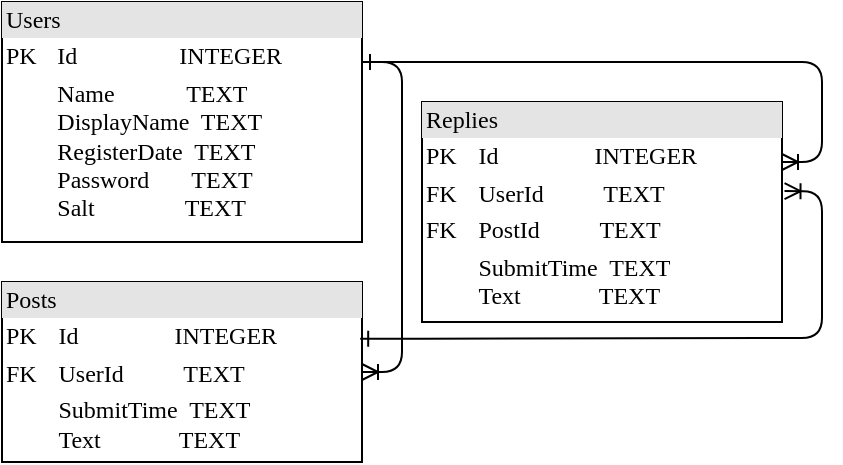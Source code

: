 <mxfile version="20.0.4" type="device"><diagram name="Page-1" id="2ca16b54-16f6-2749-3443-fa8db7711227"><mxGraphModel dx="1038" dy="491" grid="1" gridSize="10" guides="1" tooltips="1" connect="1" arrows="1" fold="1" page="1" pageScale="1" pageWidth="1100" pageHeight="850" background="none" math="0" shadow="0"><root><mxCell id="0"/><mxCell id="1" parent="0"/><mxCell id="2ed32ef02a7f4228-1" value="&lt;div style=&quot;box-sizing:border-box;width:100%;background:#e4e4e4;padding:2px;&quot;&gt;Users&lt;/div&gt;&lt;table style=&quot;width:100%;font-size:1em;&quot; cellpadding=&quot;2&quot; cellspacing=&quot;0&quot;&gt;&lt;tbody&gt;&lt;tr&gt;&lt;td&gt;PK&lt;/td&gt;&lt;td&gt;Id&amp;nbsp; &amp;nbsp; &amp;nbsp; &amp;nbsp; &amp;nbsp; &amp;nbsp; &amp;nbsp; &amp;nbsp; &amp;nbsp;INTEGER&lt;/td&gt;&lt;/tr&gt;&lt;tr&gt;&lt;td&gt;&lt;br&gt;&lt;/td&gt;&lt;td&gt;Name&amp;nbsp; &amp;nbsp; &amp;nbsp; &amp;nbsp; &amp;nbsp; &amp;nbsp; TEXT&lt;br&gt;DisplayName&amp;nbsp; TEXT&lt;br&gt;RegisterDate&amp;nbsp; TEXT&lt;br&gt;Password&amp;nbsp; &amp;nbsp; &amp;nbsp; &amp;nbsp;TEXT&lt;br&gt;Salt&amp;nbsp; &amp;nbsp; &amp;nbsp; &amp;nbsp; &amp;nbsp; &amp;nbsp; &amp;nbsp; &amp;nbsp;TEXT&lt;/td&gt;&lt;/tr&gt;&lt;tr&gt;&lt;td&gt;&lt;br&gt;&lt;/td&gt;&lt;td&gt;&lt;br&gt;&lt;/td&gt;&lt;/tr&gt;&lt;/tbody&gt;&lt;/table&gt;" style="verticalAlign=top;align=left;overflow=fill;html=1;rounded=0;shadow=0;comic=0;labelBackgroundColor=none;strokeWidth=1;fontFamily=Verdana;fontSize=12" parent="1" vertex="1"><mxGeometry x="380" y="140" width="180" height="120" as="geometry"/></mxCell><mxCell id="2ed32ef02a7f4228-4" value="&lt;div style=&quot;box-sizing: border-box ; width: 100% ; background: #e4e4e4 ; padding: 2px&quot;&gt;Replies&lt;/div&gt;&lt;table style=&quot;width: 100% ; font-size: 1em&quot; cellpadding=&quot;2&quot; cellspacing=&quot;0&quot;&gt;&lt;tbody&gt;&lt;tr&gt;&lt;td&gt;PK&lt;/td&gt;&lt;td&gt;Id&amp;nbsp; &amp;nbsp; &amp;nbsp; &amp;nbsp; &amp;nbsp; &amp;nbsp; &amp;nbsp; &amp;nbsp; INTEGER&lt;/td&gt;&lt;/tr&gt;&lt;tr&gt;&lt;td&gt;FK&lt;/td&gt;&lt;td&gt;UserId&amp;nbsp; &amp;nbsp; &amp;nbsp; &amp;nbsp; &amp;nbsp; TEXT&lt;/td&gt;&lt;/tr&gt;&lt;tr&gt;&lt;td&gt;FK&lt;/td&gt;&lt;td&gt;PostId&amp;nbsp; &amp;nbsp; &amp;nbsp; &amp;nbsp; &amp;nbsp; TEXT&lt;/td&gt;&lt;/tr&gt;&lt;tr&gt;&lt;td&gt;&lt;br&gt;&lt;/td&gt;&lt;td&gt;SubmitTime&amp;nbsp; TEXT&lt;br&gt;Text&amp;nbsp; &amp;nbsp; &amp;nbsp; &amp;nbsp; &amp;nbsp; &amp;nbsp; &amp;nbsp;TEXT&lt;/td&gt;&lt;/tr&gt;&lt;/tbody&gt;&lt;/table&gt;" style="verticalAlign=top;align=left;overflow=fill;html=1;rounded=0;shadow=0;comic=0;labelBackgroundColor=none;strokeWidth=1;fontFamily=Verdana;fontSize=12" parent="1" vertex="1"><mxGeometry x="590" y="190" width="180" height="110" as="geometry"/></mxCell><mxCell id="2ed32ef02a7f4228-5" value="&lt;div style=&quot;box-sizing:border-box;width:100%;background:#e4e4e4;padding:2px;&quot;&gt;Posts&lt;/div&gt;&lt;table style=&quot;width:100%;font-size:1em;&quot; cellpadding=&quot;2&quot; cellspacing=&quot;0&quot;&gt;&lt;tbody&gt;&lt;tr&gt;&lt;td&gt;PK&lt;/td&gt;&lt;td&gt;Id&amp;nbsp; &amp;nbsp; &amp;nbsp; &amp;nbsp; &amp;nbsp; &amp;nbsp; &amp;nbsp; &amp;nbsp; INTEGER&lt;/td&gt;&lt;/tr&gt;&lt;tr&gt;&lt;td&gt;FK&lt;/td&gt;&lt;td&gt;UserId&amp;nbsp; &amp;nbsp; &amp;nbsp; &amp;nbsp; &amp;nbsp; TEXT&lt;/td&gt;&lt;/tr&gt;&lt;tr&gt;&lt;td&gt;&lt;/td&gt;&lt;td&gt;SubmitTime&amp;nbsp; TEXT&lt;br&gt;Text&amp;nbsp; &amp;nbsp; &amp;nbsp; &amp;nbsp; &amp;nbsp; &amp;nbsp; &amp;nbsp;TEXT&lt;br&gt;&lt;/td&gt;&lt;/tr&gt;&lt;/tbody&gt;&lt;/table&gt;" style="verticalAlign=top;align=left;overflow=fill;html=1;rounded=0;shadow=0;comic=0;labelBackgroundColor=none;strokeWidth=1;fontFamily=Verdana;fontSize=12" parent="1" vertex="1"><mxGeometry x="380" y="280" width="180" height="90" as="geometry"/></mxCell><mxCell id="2ed32ef02a7f4228-13" value="" style="edgeStyle=orthogonalEdgeStyle;html=1;endArrow=ERoneToMany;startArrow=ERone;labelBackgroundColor=none;fontFamily=Verdana;fontSize=12;align=left;startFill=0;" parent="1" target="2ed32ef02a7f4228-5" edge="1"><mxGeometry width="100" height="100" relative="1" as="geometry"><mxPoint x="560" y="170" as="sourcePoint"/><mxPoint x="610" y="330" as="targetPoint"/><Array as="points"><mxPoint x="580" y="170"/><mxPoint x="580" y="325"/></Array></mxGeometry></mxCell><mxCell id="_ByrCxWUxQr0Q5L-B7Ij-7" value="" style="edgeStyle=orthogonalEdgeStyle;html=1;endArrow=ERoneToMany;startArrow=ERone;labelBackgroundColor=none;fontFamily=Verdana;fontSize=12;align=left;startFill=0;exitX=1;exitY=0.25;exitDx=0;exitDy=0;" edge="1" parent="1" source="2ed32ef02a7f4228-1" target="2ed32ef02a7f4228-4"><mxGeometry width="100" height="100" relative="1" as="geometry"><mxPoint x="570" y="190" as="sourcePoint"/><mxPoint x="810" y="220" as="targetPoint"/><Array as="points"><mxPoint x="790" y="170"/><mxPoint x="790" y="220"/></Array></mxGeometry></mxCell><mxCell id="_ByrCxWUxQr0Q5L-B7Ij-8" value="" style="edgeStyle=orthogonalEdgeStyle;html=1;endArrow=ERoneToMany;startArrow=ERone;labelBackgroundColor=none;fontFamily=Verdana;fontSize=12;align=left;startFill=0;entryX=1.007;entryY=0.405;entryDx=0;entryDy=0;entryPerimeter=0;exitX=0.995;exitY=0.315;exitDx=0;exitDy=0;exitPerimeter=0;" edge="1" parent="1" source="2ed32ef02a7f4228-5" target="2ed32ef02a7f4228-4"><mxGeometry width="100" height="100" relative="1" as="geometry"><mxPoint x="580" y="410" as="sourcePoint"/><mxPoint x="799.82" y="325.1" as="targetPoint"/><Array as="points"><mxPoint x="580" y="308"/><mxPoint x="790" y="308"/><mxPoint x="790" y="235"/></Array></mxGeometry></mxCell></root></mxGraphModel></diagram></mxfile>